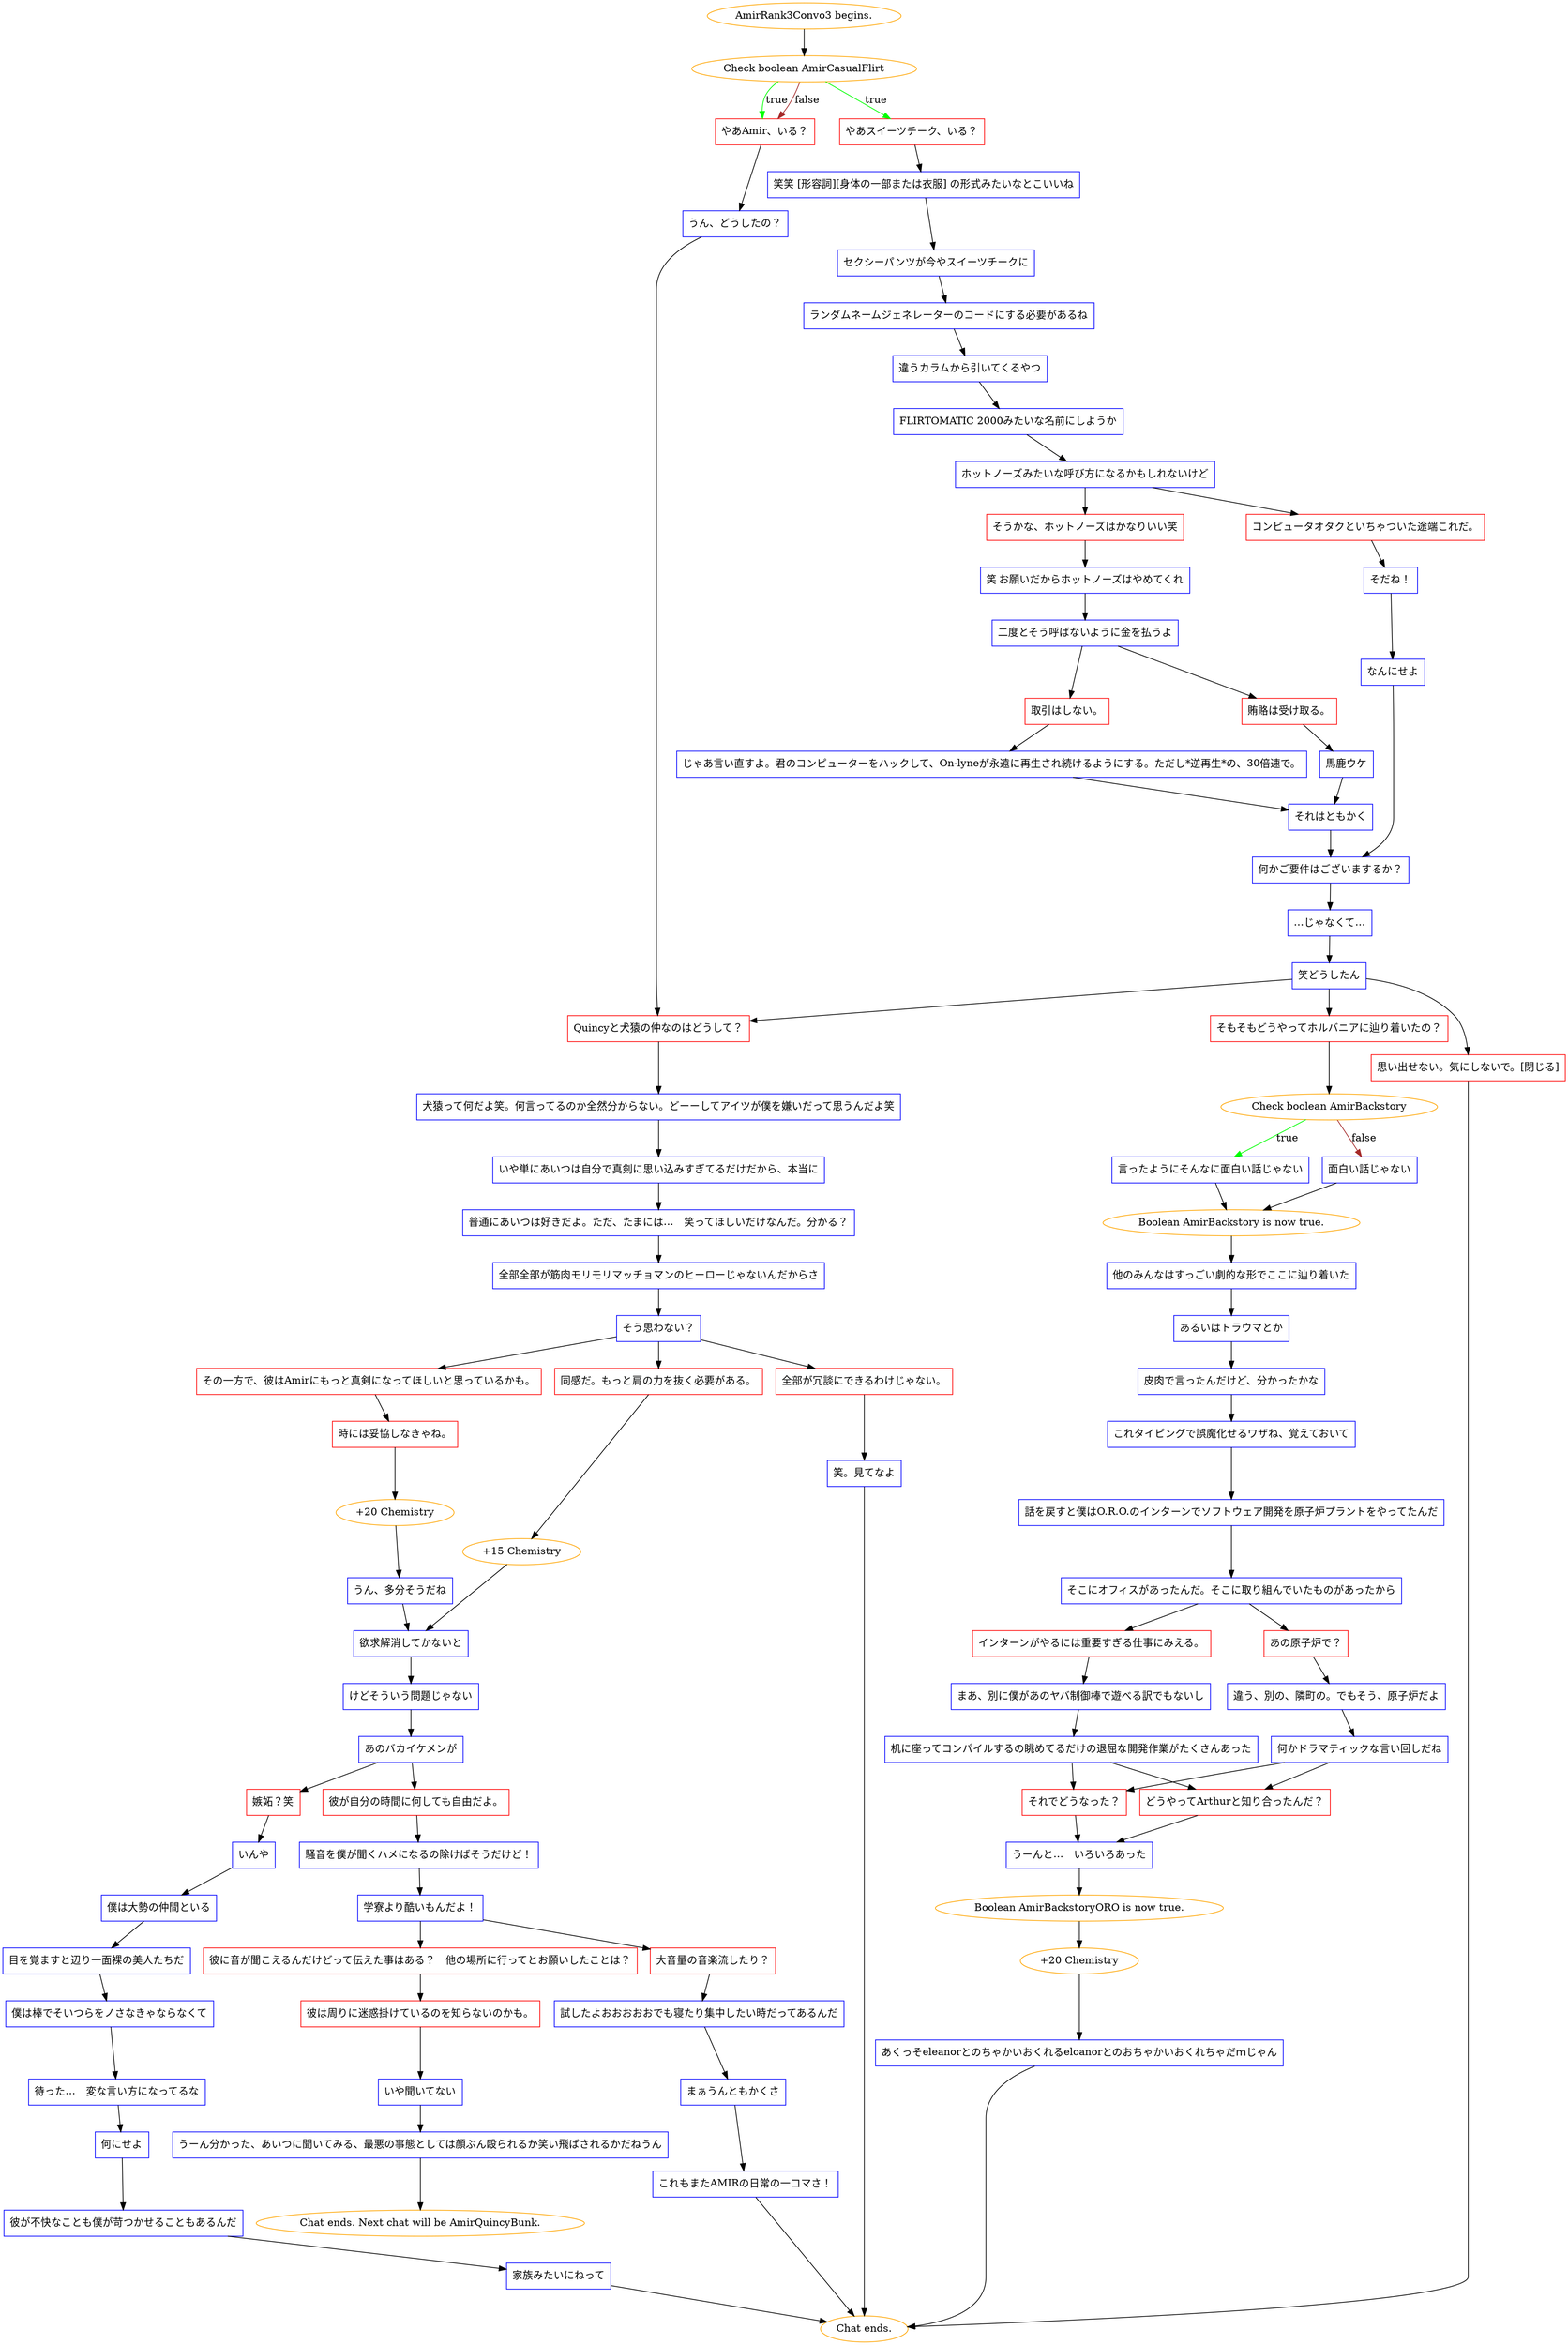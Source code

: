 digraph {
	"AmirRank3Convo3 begins." [color=orange];
		"AmirRank3Convo3 begins." -> j2982152212;
	j2982152212 [label="Check boolean AmirCasualFlirt",color=orange];
		j2982152212 -> j529569819 [label=true,color=green];
		j2982152212 -> j2713957782 [label=true,color=green];
		j2982152212 -> j2713957782 [label=false,color=brown];
	j529569819 [label="やあスイーツチーク、いる？",shape=box,color=red];
		j529569819 -> j1237751266;
	j2713957782 [label="やあAmir、いる？",shape=box,color=red];
		j2713957782 -> j3154127422;
	j1237751266 [label="笑笑 [形容詞][身体の一部または衣服] の形式みたいなとこいいね",shape=box,color=blue];
		j1237751266 -> j1569510955;
	j3154127422 [label="うん、どうしたの？",shape=box,color=blue];
		j3154127422 -> j2115591391;
	j1569510955 [label="セクシーパンツが今やスイーツチークに",shape=box,color=blue];
		j1569510955 -> j2269523259;
	j2115591391 [label="Quincyと犬猿の仲なのはどうして？",shape=box,color=red];
		j2115591391 -> j367919785;
	j2269523259 [label="ランダムネームジェネレーターのコードにする必要があるね",shape=box,color=blue];
		j2269523259 -> j3103841546;
	j367919785 [label="犬猿って何だよ笑。何言ってるのか全然分からない。どーーしてアイツが僕を嫌いだって思うんだよ笑",shape=box,color=blue];
		j367919785 -> j3202490462;
	j3103841546 [label="違うカラムから引いてくるやつ",shape=box,color=blue];
		j3103841546 -> j3599445338;
	j3202490462 [label="いや単にあいつは自分で真剣に思い込みすぎてるだけだから、本当に",shape=box,color=blue];
		j3202490462 -> j928156381;
	j3599445338 [label="FLIRTOMATIC 2000みたいな名前にしようか",shape=box,color=blue];
		j3599445338 -> j814440207;
	j928156381 [label="普通にあいつは好きだよ。ただ、たまには…　笑ってほしいだけなんだ。分かる？",shape=box,color=blue];
		j928156381 -> j3264379828;
	j814440207 [label="ホットノーズみたいな呼び方になるかもしれないけど",shape=box,color=blue];
		j814440207 -> j1520460456;
		j814440207 -> j1406327712;
	j3264379828 [label="全部全部が筋肉モリモリマッチョマンのヒーローじゃないんだからさ",shape=box,color=blue];
		j3264379828 -> j4017062123;
	j1520460456 [label="そうかな、ホットノーズはかなりいい笑",shape=box,color=red];
		j1520460456 -> j2383323602;
	j1406327712 [label="コンピュータオタクといちゃついた途端これだ。",shape=box,color=red];
		j1406327712 -> j1474211889;
	j4017062123 [label="そう思わない？",shape=box,color=blue];
		j4017062123 -> j2375610381;
		j4017062123 -> j2205113813;
		j4017062123 -> j545326447;
	j2383323602 [label="笑 お願いだからホットノーズはやめてくれ",shape=box,color=blue];
		j2383323602 -> j2344132670;
	j1474211889 [label="そだね！",shape=box,color=blue];
		j1474211889 -> j540283950;
	j2375610381 [label="その一方で、彼はAmirにもっと真剣になってほしいと思っているかも。",shape=box,color=red];
		j2375610381 -> j4182732222;
	j2205113813 [label="同感だ。もっと肩の力を抜く必要がある。",shape=box,color=red];
		j2205113813 -> j282518506;
	j545326447 [label="全部が冗談にできるわけじゃない。",shape=box,color=red];
		j545326447 -> j191887185;
	j2344132670 [label="二度とそう呼ばないように金を払うよ",shape=box,color=blue];
		j2344132670 -> j1007356670;
		j2344132670 -> j767144477;
	j540283950 [label="なんにせよ",shape=box,color=blue];
		j540283950 -> j3017611051;
	j4182732222 [label="時には妥協しなきゃね。",shape=box,color=red];
		j4182732222 -> j3238229942;
	j282518506 [label="+15 Chemistry",color=orange];
		j282518506 -> j1531807322;
	j191887185 [label="笑。見てなよ",shape=box,color=blue];
		j191887185 -> "Chat ends.";
	j1007356670 [label="賄賂は受け取る。",shape=box,color=red];
		j1007356670 -> j391020837;
	j767144477 [label="取引はしない。",shape=box,color=red];
		j767144477 -> j4129175884;
	j3017611051 [label="何かご要件はございまするか？",shape=box,color=blue];
		j3017611051 -> j2732810684;
	j3238229942 [label="+20 Chemistry",color=orange];
		j3238229942 -> j3870937409;
	j1531807322 [label="欲求解消してかないと",shape=box,color=blue];
		j1531807322 -> j3829043522;
	"Chat ends." [color=orange];
	j391020837 [label="馬鹿ウケ",shape=box,color=blue];
		j391020837 -> j1311488282;
	j4129175884 [label="じゃあ言い直すよ。君のコンピューターをハックして、On-lyneが永遠に再生され続けるようにする。ただし*逆再生*の、30倍速で。",shape=box,color=blue];
		j4129175884 -> j1311488282;
	j2732810684 [label="…じゃなくて…",shape=box,color=blue];
		j2732810684 -> j336927151;
	j3870937409 [label="うん、多分そうだね",shape=box,color=blue];
		j3870937409 -> j1531807322;
	j3829043522 [label="けどそういう問題じゃない",shape=box,color=blue];
		j3829043522 -> j4205237284;
	j1311488282 [label="それはともかく",shape=box,color=blue];
		j1311488282 -> j3017611051;
	j336927151 [label="笑どうしたん",shape=box,color=blue];
		j336927151 -> j343568199;
		j336927151 -> j2115591391;
		j336927151 -> j2263609460;
	j4205237284 [label="あのバカイケメンが",shape=box,color=blue];
		j4205237284 -> j4085202091;
		j4205237284 -> j1868874637;
	j343568199 [label="そもそもどうやってホルバニアに辿り着いたの？",shape=box,color=red];
		j343568199 -> j1182970936;
	j2263609460 [label="思い出せない。気にしないで。[閉じる]",shape=box,color=red];
		j2263609460 -> "Chat ends.";
	j4085202091 [label="嫉妬？笑",shape=box,color=red];
		j4085202091 -> j2846323072;
	j1868874637 [label="彼が自分の時間に何しても自由だよ。",shape=box,color=red];
		j1868874637 -> j744282796;
	j1182970936 [label="Check boolean AmirBackstory",color=orange];
		j1182970936 -> j475812456 [label=true,color=green];
		j1182970936 -> j326788698 [label=false,color=brown];
	j2846323072 [label="いんや",shape=box,color=blue];
		j2846323072 -> j641069529;
	j744282796 [label="騒音を僕が聞くハメになるの除けばそうだけど！",shape=box,color=blue];
		j744282796 -> j1112342956;
	j475812456 [label="言ったようにそんなに面白い話じゃない",shape=box,color=blue];
		j475812456 -> j1561154478;
	j326788698 [label="面白い話じゃない",shape=box,color=blue];
		j326788698 -> j1561154478;
	j641069529 [label="僕は大勢の仲間といる",shape=box,color=blue];
		j641069529 -> j450433956;
	j1112342956 [label="学寮より酷いもんだよ！",shape=box,color=blue];
		j1112342956 -> j257352165;
		j1112342956 -> j3383579244;
	j1561154478 [label="Boolean AmirBackstory is now true.",color=orange];
		j1561154478 -> j3264738985;
	j450433956 [label="目を覚ますと辺り一面裸の美人たちだ",shape=box,color=blue];
		j450433956 -> j189655593;
	j257352165 [label="彼に音が聞こえるんだけどって伝えた事はある？　他の場所に行ってとお願いしたことは？",shape=box,color=red];
		j257352165 -> j3592416996;
	j3383579244 [label="大音量の音楽流したり？",shape=box,color=red];
		j3383579244 -> j3743438005;
	j3264738985 [label="他のみんなはすっごい劇的な形でここに辿り着いた",shape=box,color=blue];
		j3264738985 -> j2686420040;
	j189655593 [label="僕は棒でそいつらをノさなきゃならなくて",shape=box,color=blue];
		j189655593 -> j4108275929;
	j3592416996 [label="彼は周りに迷惑掛けているのを知らないのかも。",shape=box,color=red];
		j3592416996 -> j1942469288;
	j3743438005 [label="試したよおおおおおでも寝たり集中したい時だってあるんだ",shape=box,color=blue];
		j3743438005 -> j3489520121;
	j2686420040 [label="あるいはトラウマとか",shape=box,color=blue];
		j2686420040 -> j1362352032;
	j4108275929 [label="待った…　変な言い方になってるな",shape=box,color=blue];
		j4108275929 -> j365979222;
	j1942469288 [label="いや聞いてない",shape=box,color=blue];
		j1942469288 -> j2945507025;
	j3489520121 [label="まぁうんともかくさ",shape=box,color=blue];
		j3489520121 -> j4132028190;
	j1362352032 [label="皮肉で言ったんだけど、分かったかな",shape=box,color=blue];
		j1362352032 -> j1861219773;
	j365979222 [label="何にせよ",shape=box,color=blue];
		j365979222 -> j375204977;
	j2945507025 [label="うーん分かった、あいつに聞いてみる、最悪の事態としては顔ぶん殴られるか笑い飛ばされるかだねうん",shape=box,color=blue];
		j2945507025 -> "Chat ends. Next chat will be AmirQuincyBunk.";
	j4132028190 [label="これもまたAMIRの日常の一コマさ！",shape=box,color=blue];
		j4132028190 -> "Chat ends.";
	j1861219773 [label="これタイピングで誤魔化せるワザね、覚えておいて",shape=box,color=blue];
		j1861219773 -> j1370665760;
	j375204977 [label="彼が不快なことも僕が苛つかせることもあるんだ",shape=box,color=blue];
		j375204977 -> j1415947389;
	"Chat ends. Next chat will be AmirQuincyBunk." [color=orange];
	j1370665760 [label="話を戻すと僕はO.R.O.のインターンでソフトウェア開発を原子炉プラントをやってたんだ",shape=box,color=blue];
		j1370665760 -> j1339991626;
	j1415947389 [label="家族みたいにねって",shape=box,color=blue];
		j1415947389 -> "Chat ends.";
	j1339991626 [label="そこにオフィスがあったんだ。そこに取り組んでいたものがあったから",shape=box,color=blue];
		j1339991626 -> j2271430283;
		j1339991626 -> j3148160932;
	j2271430283 [label="あの原子炉で？",shape=box,color=red];
		j2271430283 -> j4212452999;
	j3148160932 [label="インターンがやるには重要すぎる仕事にみえる。",shape=box,color=red];
		j3148160932 -> j3515249743;
	j4212452999 [label="違う、別の、隣町の。でもそう、原子炉だよ",shape=box,color=blue];
		j4212452999 -> j4129625461;
	j3515249743 [label="まあ、別に僕があのヤバ制御棒で遊べる訳でもないし",shape=box,color=blue];
		j3515249743 -> j998443770;
	j4129625461 [label="何かドラマティックな言い回しだね",shape=box,color=blue];
		j4129625461 -> j3542765365;
		j4129625461 -> j3735209909;
	j998443770 [label="机に座ってコンパイルするの眺めてるだけの退屈な開発作業がたくさんあった",shape=box,color=blue];
		j998443770 -> j3542765365;
		j998443770 -> j3735209909;
	j3542765365 [label="それでどうなった？",shape=box,color=red];
		j3542765365 -> j1706475175;
	j3735209909 [label="どうやってArthurと知り合ったんだ？",shape=box,color=red];
		j3735209909 -> j1706475175;
	j1706475175 [label="うーんと…　いろいろあった",shape=box,color=blue];
		j1706475175 -> j2468714186;
	j2468714186 [label="Boolean AmirBackstoryORO is now true.",color=orange];
		j2468714186 -> j625953988;
	j625953988 [label="+20 Chemistry",color=orange];
		j625953988 -> j933374441;
	j933374441 [label="あくっそeleanorとのちゃかいおくれるeloanorとのおちゃかいおくれちゃだｍじゃん",shape=box,color=blue];
		j933374441 -> "Chat ends.";
}